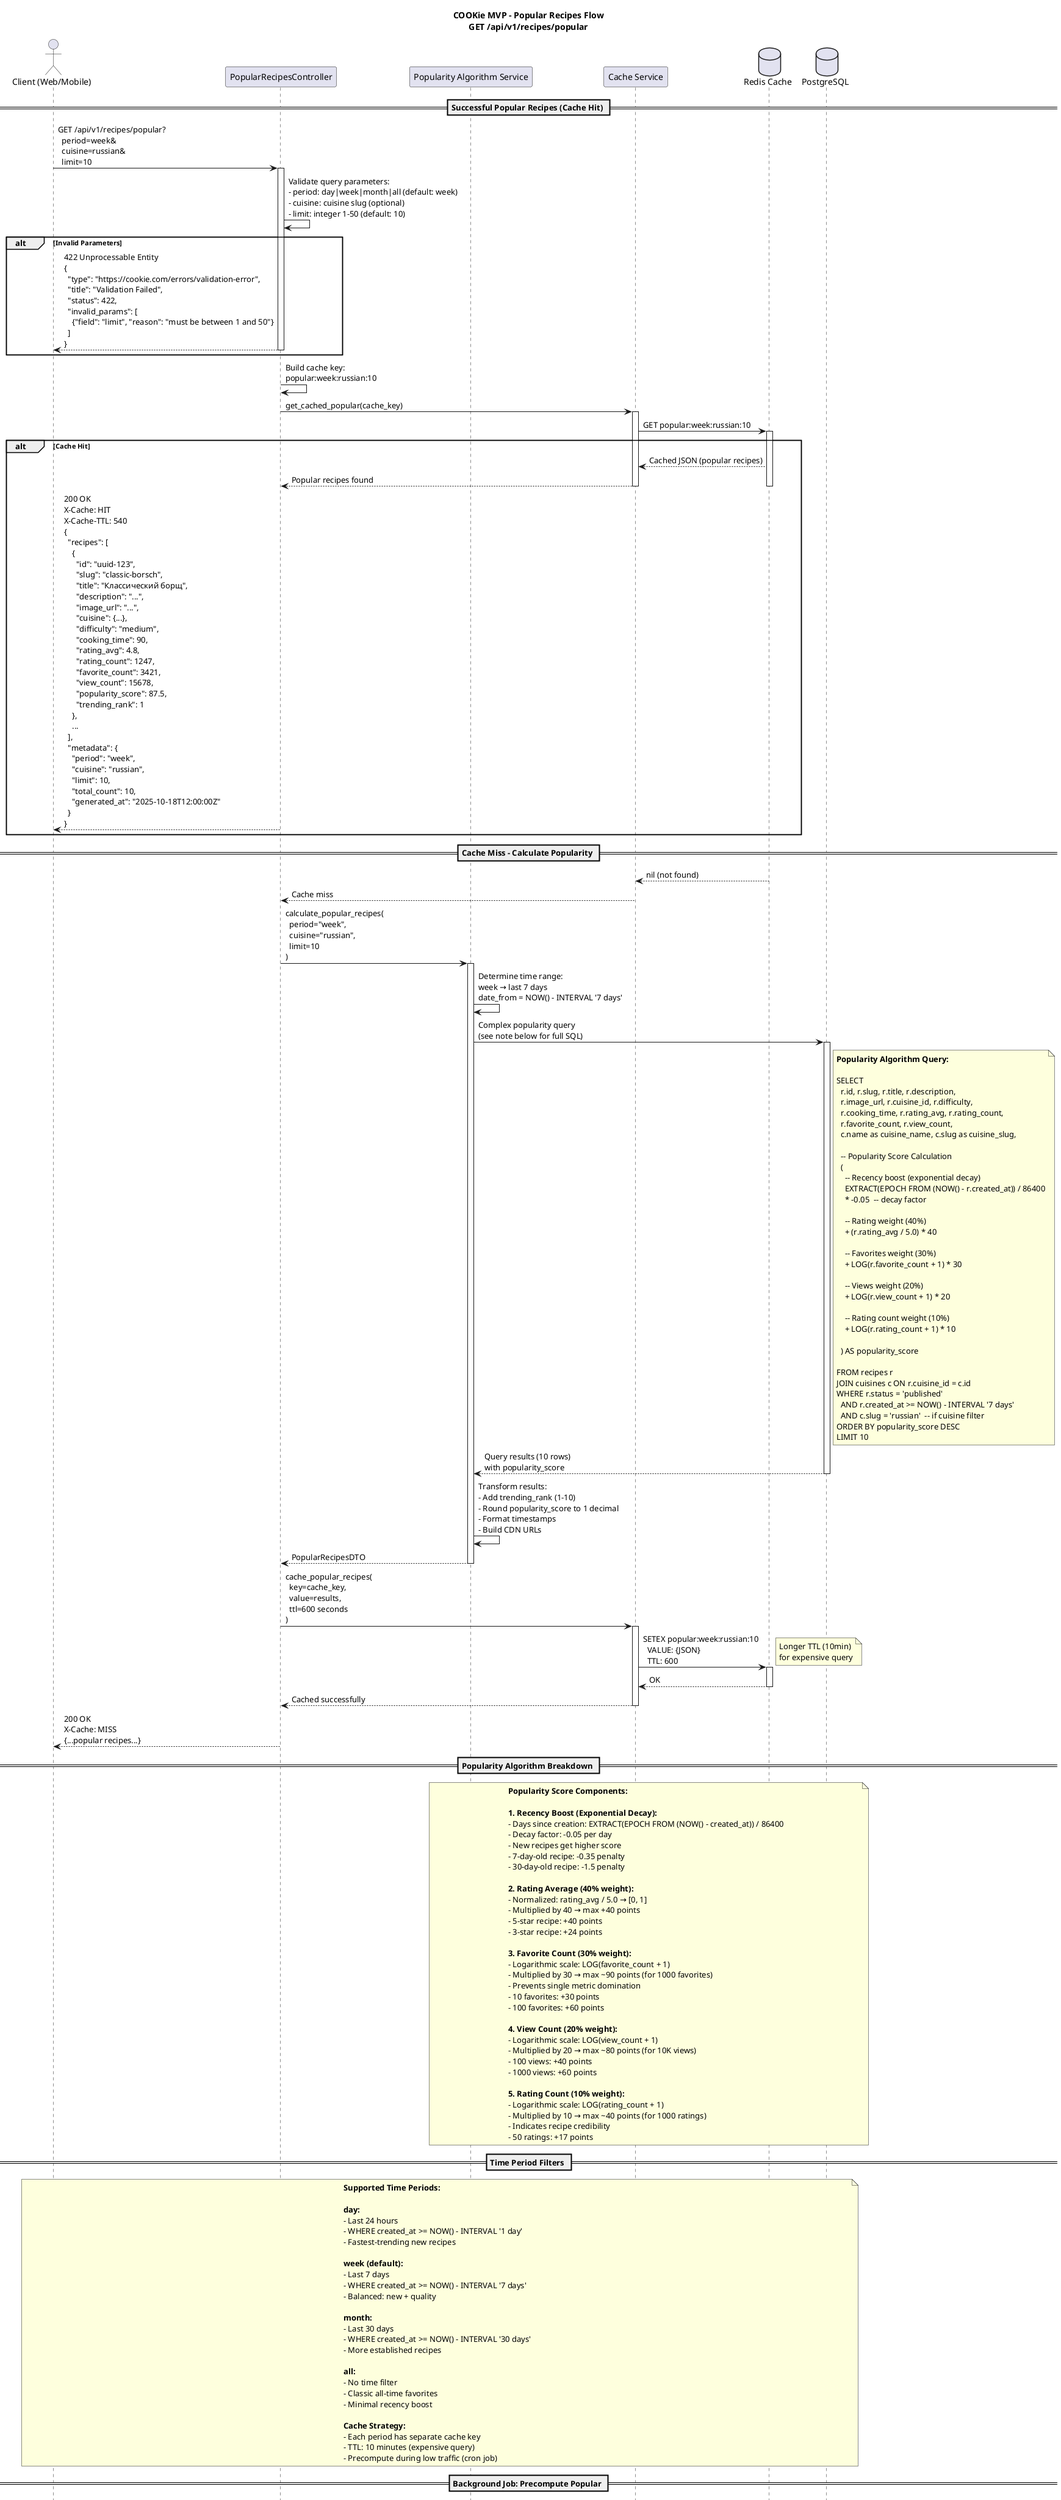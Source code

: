 @startuml sequence_recipe_popular

title COOKie MVP - Popular Recipes Flow\nGET /api/v1/recipes/popular

actor "Client (Web/Mobile)" as Client
participant "PopularRecipesController" as Controller
participant "Popularity Algorithm Service" as PopularityService
participant "Cache Service" as CacheService
database "Redis Cache" as Redis
database "PostgreSQL" as DB

== Successful Popular Recipes (Cache Hit) ==

Client -> Controller: GET /api/v1/recipes/popular?\n  period=week&\n  cuisine=russian&\n  limit=10

activate Controller

Controller -> Controller: Validate query parameters:\n- period: day|week|month|all (default: week)\n- cuisine: cuisine slug (optional)\n- limit: integer 1-50 (default: 10)

alt Invalid Parameters
  Controller --> Client: 422 Unprocessable Entity\n{\n  "type": "https://cookie.com/errors/validation-error",\n  "title": "Validation Failed",\n  "status": 422,\n  "invalid_params": [\n    {"field": "limit", "reason": "must be between 1 and 50"}\n  ]\n}
  deactivate Controller
end

Controller -> Controller: Build cache key:\npopular:week:russian:10

Controller -> CacheService: get_cached_popular(cache_key)
activate CacheService

CacheService -> Redis: GET popular:week:russian:10
activate Redis

alt Cache Hit
  Redis --> CacheService: Cached JSON (popular recipes)

  CacheService --> Controller: Popular recipes found
  deactivate Redis
  deactivate CacheService

  Controller --> Client: 200 OK\nX-Cache: HIT\nX-Cache-TTL: 540\n{\n  "recipes": [\n    {\n      "id": "uuid-123",\n      "slug": "classic-borsch",\n      "title": "Классический борщ",\n      "description": "...",\n      "image_url": "...",\n      "cuisine": {...},\n      "difficulty": "medium",\n      "cooking_time": 90,\n      "rating_avg": 4.8,\n      "rating_count": 1247,\n      "favorite_count": 3421,\n      "view_count": 15678,\n      "popularity_score": 87.5,\n      "trending_rank": 1\n    },\n    ...\n  ],\n  "metadata": {\n    "period": "week",\n    "cuisine": "russian",\n    "limit": 10,\n    "total_count": 10,\n    "generated_at": "2025-10-18T12:00:00Z"\n  }\n}
  deactivate Controller
end

== Cache Miss - Calculate Popularity ==

Redis --> CacheService: nil (not found)
deactivate Redis

CacheService --> Controller: Cache miss
deactivate CacheService

Controller -> PopularityService: calculate_popular_recipes(\n  period="week",\n  cuisine="russian",\n  limit=10\n)
activate PopularityService

PopularityService -> PopularityService: Determine time range:\nweek → last 7 days\ndate_from = NOW() - INTERVAL '7 days'

PopularityService -> DB: Complex popularity query\n(see note below for full SQL)
activate DB

note right of DB
**Popularity Algorithm Query:**

SELECT
  r.id, r.slug, r.title, r.description,
  r.image_url, r.cuisine_id, r.difficulty,
  r.cooking_time, r.rating_avg, r.rating_count,
  r.favorite_count, r.view_count,
  c.name as cuisine_name, c.slug as cuisine_slug,

  -- Popularity Score Calculation
  (
    -- Recency boost (exponential decay)
    EXTRACT(EPOCH FROM (NOW() - r.created_at)) / 86400
    * -0.05  -- decay factor

    -- Rating weight (40%)
    + (r.rating_avg / 5.0) * 40

    -- Favorites weight (30%)
    + LOG(r.favorite_count + 1) * 30

    -- Views weight (20%)
    + LOG(r.view_count + 1) * 20

    -- Rating count weight (10%)
    + LOG(r.rating_count + 1) * 10

  ) AS popularity_score

FROM recipes r
JOIN cuisines c ON r.cuisine_id = c.id
WHERE r.status = 'published'
  AND r.created_at >= NOW() - INTERVAL '7 days'
  AND c.slug = 'russian'  -- if cuisine filter
ORDER BY popularity_score DESC
LIMIT 10
end note

DB --> PopularityService: Query results (10 rows)\nwith popularity_score
deactivate DB

PopularityService -> PopularityService: Transform results:\n- Add trending_rank (1-10)\n- Round popularity_score to 1 decimal\n- Format timestamps\n- Build CDN URLs

PopularityService --> Controller: PopularRecipesDTO
deactivate PopularityService

Controller -> CacheService: cache_popular_recipes(\n  key=cache_key,\n  value=results,\n  ttl=600 seconds\n)
activate CacheService

CacheService -> Redis: SETEX popular:week:russian:10\n  VALUE: {JSON}\n  TTL: 600
activate Redis

note right: Longer TTL (10min)\nfor expensive query

Redis --> CacheService: OK
deactivate Redis

CacheService --> Controller: Cached successfully
deactivate CacheService

Controller --> Client: 200 OK\nX-Cache: MISS\n{...popular recipes...}

deactivate Controller

== Popularity Algorithm Breakdown ==

note over PopularityService, DB
  **Popularity Score Components:**

  **1. Recency Boost (Exponential Decay):**
  - Days since creation: EXTRACT(EPOCH FROM (NOW() - created_at)) / 86400
  - Decay factor: -0.05 per day
  - New recipes get higher score
  - 7-day-old recipe: -0.35 penalty
  - 30-day-old recipe: -1.5 penalty

  **2. Rating Average (40% weight):**
  - Normalized: rating_avg / 5.0 → [0, 1]
  - Multiplied by 40 → max +40 points
  - 5-star recipe: +40 points
  - 3-star recipe: +24 points

  **3. Favorite Count (30% weight):**
  - Logarithmic scale: LOG(favorite_count + 1)
  - Multiplied by 30 → max ~90 points (for 1000 favorites)
  - Prevents single metric domination
  - 10 favorites: +30 points
  - 100 favorites: +60 points

  **4. View Count (20% weight):**
  - Logarithmic scale: LOG(view_count + 1)
  - Multiplied by 20 → max ~80 points (for 10K views)
  - 100 views: +40 points
  - 1000 views: +60 points

  **5. Rating Count (10% weight):**
  - Logarithmic scale: LOG(rating_count + 1)
  - Multiplied by 10 → max ~40 points (for 1000 ratings)
  - Indicates recipe credibility
  - 50 ratings: +17 points
end note

== Time Period Filters ==

note over Client, DB
  **Supported Time Periods:**

  **day:**
  - Last 24 hours
  - WHERE created_at >= NOW() - INTERVAL '1 day'
  - Fastest-trending new recipes

  **week (default):**
  - Last 7 days
  - WHERE created_at >= NOW() - INTERVAL '7 days'
  - Balanced: new + quality

  **month:**
  - Last 30 days
  - WHERE created_at >= NOW() - INTERVAL '30 days'
  - More established recipes

  **all:**
  - No time filter
  - Classic all-time favorites
  - Minimal recency boost

  **Cache Strategy:**
  - Each period has separate cache key
  - TTL: 10 minutes (expensive query)
  - Precompute during low traffic (cron job)
end note

== Background Job: Precompute Popular ==

note over PopularityService, Redis
  **Cron Job (Runs every 10 minutes):**

  Precompute popular recipes for common combinations:
  - popular:week:all:10
  - popular:week:all:20
  - popular:month:all:10
  - popular:week:russian:10
  - popular:week:italian:10
  - ... (top 10 cuisines)

  **Benefits:**
  - Near-instant response (cache always warm)
  - Reduces database load
  - Consistent user experience

  **Implementation:**
  - Background job queue (Hangfire/Quartz)
  - Runs at :00, :10, :20, :30, :40, :50
  - Updates Redis cache atomically
  - Logs execution time for monitoring

  **Fallback:**
  - If precompute job fails, on-demand calculation still works
  - Graceful degradation
end note

== Error Scenarios ==

note over Client, DB
  **Common Errors:**

  **422 Unprocessable Entity:**
  - Invalid period value (not day|week|month|all)
  - Invalid cuisine slug
  - limit > 50 or < 1

  **500 Internal Server Error:**
  - Database query timeout (> 5 seconds)
  - Popularity calculation error
  - Redis unavailable (degrades to DB only)

  **503 Service Unavailable:**
  - Rate limit exceeded (1000 req/hour per IP)
  - Database overloaded (query queue full)

  **Empty Results:**
  - No published recipes in time period
  - No recipes for specified cuisine
  - Return 200 OK with empty array:
    {
      "recipes": [],
      "metadata": {...}
    }
end note

== Performance Optimization ==

note over PopularityService, DB
  **Query Performance:**

  **Database Indexes:**
  - recipes.created_at (for time range filter)
  - recipes.cuisine_id (for cuisine filter)
  - recipes.status (for published filter)
  - Composite index: (status, created_at, cuisine_id)

  **Query Execution Time:**
  - Cache hit: < 5ms (Redis GET)
  - Cache miss (cold): 200-500ms (complex calculation)
  - Cache miss (warm, precomputed): < 5ms

  **Scaling Strategy:**
  - Materialized view for popularity scores
  - Refresh every 10 minutes via cron
  - Query reads from view (instant)
  - Trade-off: 10min staleness for speed

  **Alternative: Dedicated Table:**
  CREATE TABLE popular_recipes (
    period VARCHAR(10),
    cuisine_id UUID,
    recipe_id UUID,
    rank INTEGER,
    popularity_score DECIMAL,
    generated_at TIMESTAMP
  )
  - Updated by background job
  - Simple SELECT query (no calculation)
  - Ultra-fast response
end note

@enduml
